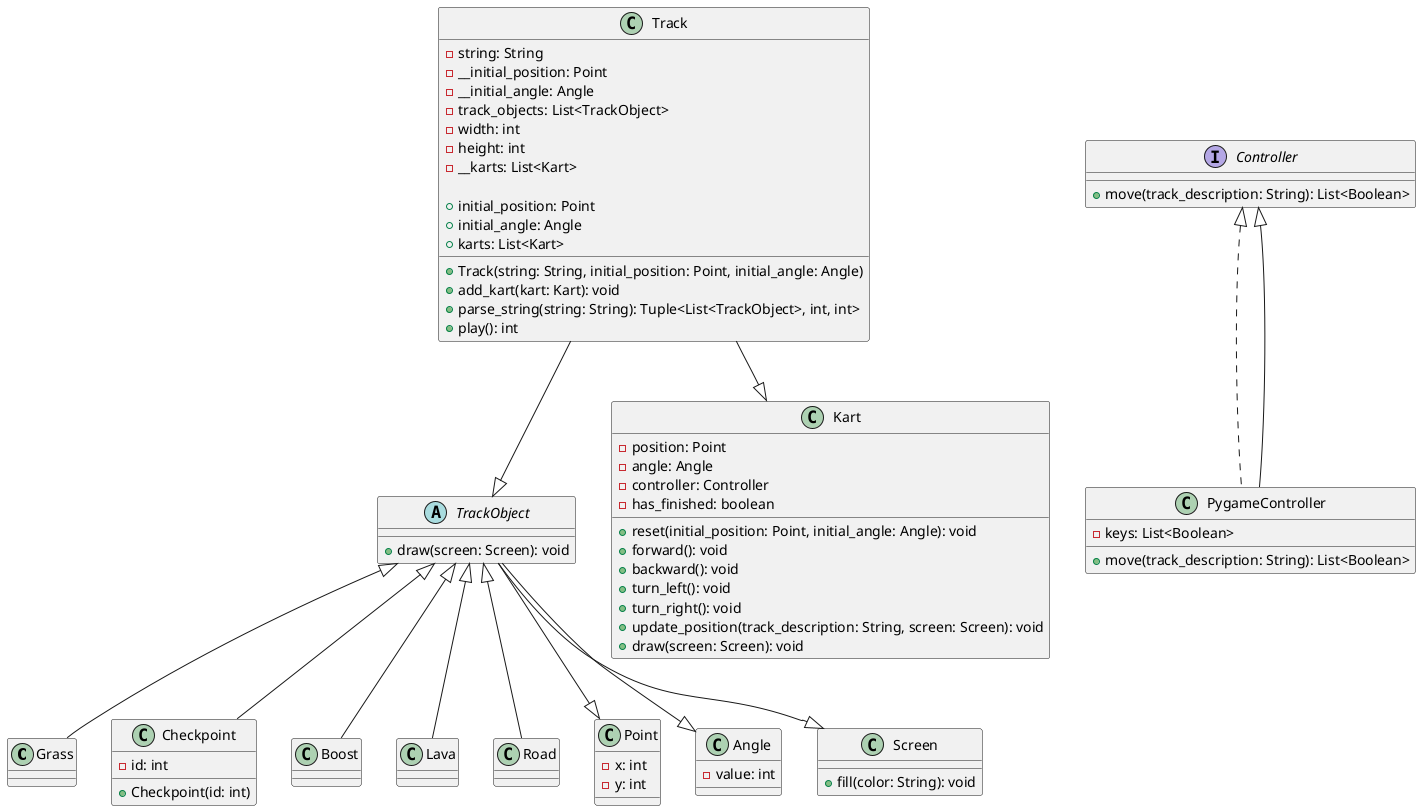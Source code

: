 @startuml

!define BLOCK_SIZE 50
!define BACKGROUND_COLOR #000000

class Grass
class Checkpoint {
  - id: int
  + Checkpoint(id: int)
}
class Boost
class Lava
class Road

class Track {
  - string: String
  - __initial_position: Point
  - __initial_angle: Angle
  - track_objects: List<TrackObject>
  - width: int
  - height: int
  - __karts: List<Kart>

  + Track(string: String, initial_position: Point, initial_angle: Angle)
  + initial_position: Point
  + initial_angle: Angle
  + karts: List<Kart>
  + add_kart(kart: Kart): void
  + parse_string(string: String): Tuple<List<TrackObject>, int, int>
  + play(): int
}

abstract class TrackObject {
  + draw(screen: Screen): void
}

class Kart {
  - position: Point
  - angle: Angle
  - controller: Controller
  - has_finished: boolean

  + reset(initial_position: Point, initial_angle: Angle): void
  + forward(): void
  + backward(): void
  + turn_left(): void
  + turn_right(): void
  + update_position(track_description: String, screen: Screen): void
  + draw(screen: Screen): void
}

class Point {
  - x: int
  - y: int
}

class Angle {
  - value: int
}

interface Controller {
  + move(track_description: String): List<Boolean>
}

class PygameController implements Controller {
  - keys: List<Boolean>

  + move(track_description: String): List<Boolean>
}

class Screen {
  + fill(color: String): void
}

Track --|> TrackObject
TrackObject <|-- Grass
TrackObject <|-- Checkpoint
TrackObject <|-- Boost
TrackObject <|-- Lava
TrackObject <|-- Road
TrackObject --|> Point
TrackObject --|> Angle
TrackObject --|> Screen
Track --|> Kart
Controller <|-- PygameController

@enduml
